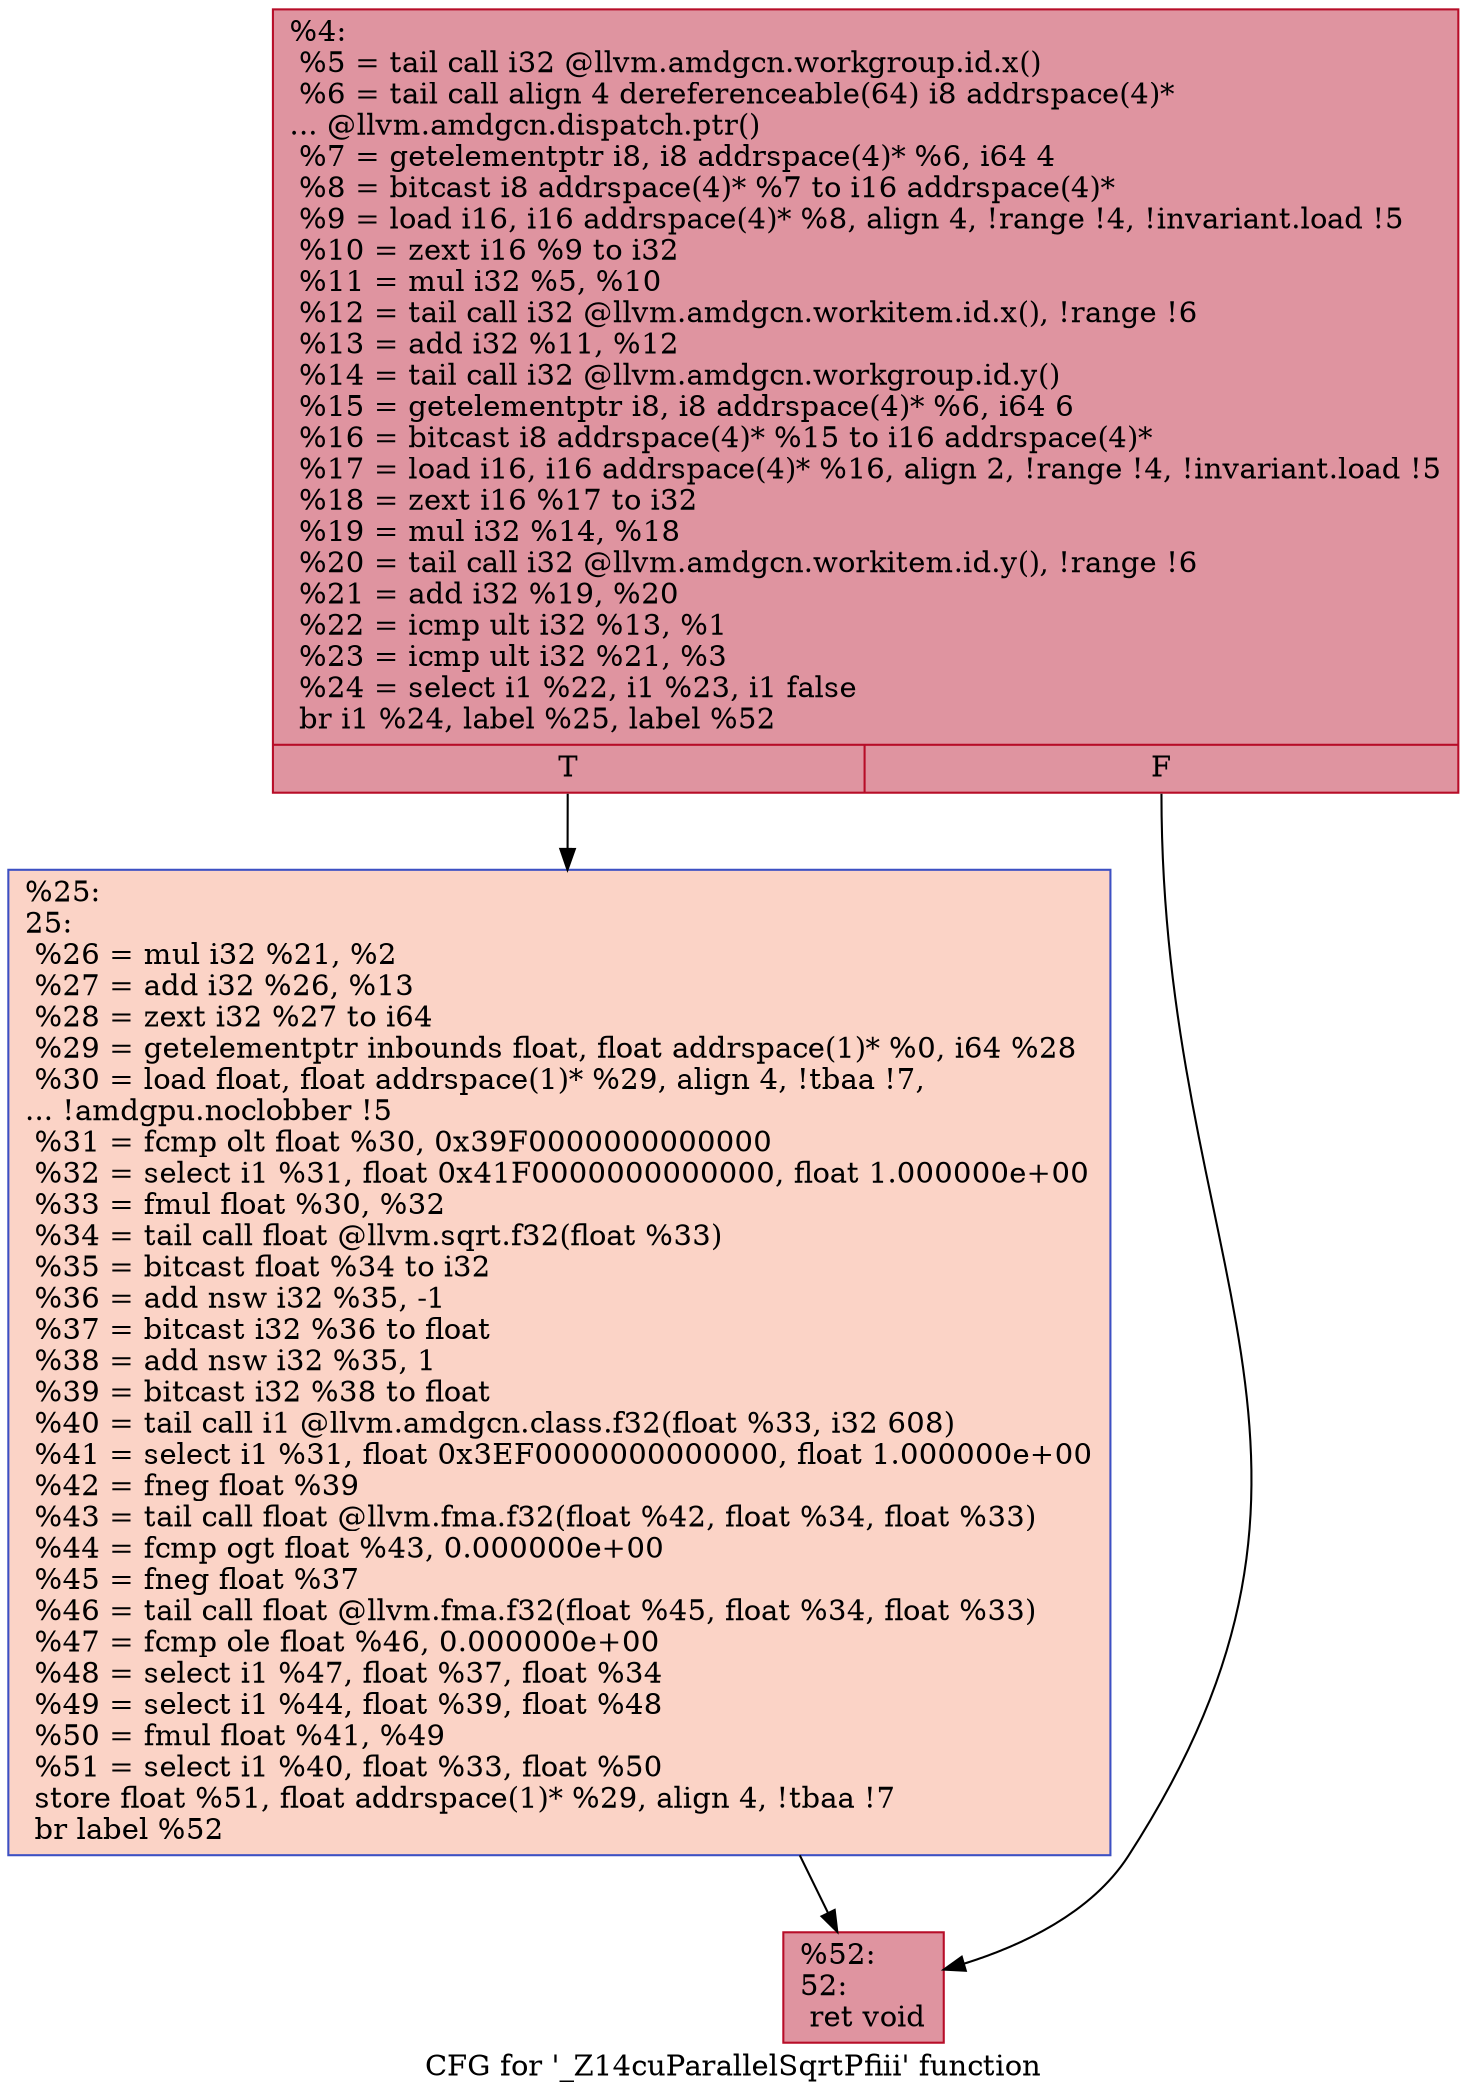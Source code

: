 digraph "CFG for '_Z14cuParallelSqrtPfiii' function" {
	label="CFG for '_Z14cuParallelSqrtPfiii' function";

	Node0x4f90830 [shape=record,color="#b70d28ff", style=filled, fillcolor="#b70d2870",label="{%4:\l  %5 = tail call i32 @llvm.amdgcn.workgroup.id.x()\l  %6 = tail call align 4 dereferenceable(64) i8 addrspace(4)*\l... @llvm.amdgcn.dispatch.ptr()\l  %7 = getelementptr i8, i8 addrspace(4)* %6, i64 4\l  %8 = bitcast i8 addrspace(4)* %7 to i16 addrspace(4)*\l  %9 = load i16, i16 addrspace(4)* %8, align 4, !range !4, !invariant.load !5\l  %10 = zext i16 %9 to i32\l  %11 = mul i32 %5, %10\l  %12 = tail call i32 @llvm.amdgcn.workitem.id.x(), !range !6\l  %13 = add i32 %11, %12\l  %14 = tail call i32 @llvm.amdgcn.workgroup.id.y()\l  %15 = getelementptr i8, i8 addrspace(4)* %6, i64 6\l  %16 = bitcast i8 addrspace(4)* %15 to i16 addrspace(4)*\l  %17 = load i16, i16 addrspace(4)* %16, align 2, !range !4, !invariant.load !5\l  %18 = zext i16 %17 to i32\l  %19 = mul i32 %14, %18\l  %20 = tail call i32 @llvm.amdgcn.workitem.id.y(), !range !6\l  %21 = add i32 %19, %20\l  %22 = icmp ult i32 %13, %1\l  %23 = icmp ult i32 %21, %3\l  %24 = select i1 %22, i1 %23, i1 false\l  br i1 %24, label %25, label %52\l|{<s0>T|<s1>F}}"];
	Node0x4f90830:s0 -> Node0x4f942a0;
	Node0x4f90830:s1 -> Node0x4f94330;
	Node0x4f942a0 [shape=record,color="#3d50c3ff", style=filled, fillcolor="#f59c7d70",label="{%25:\l25:                                               \l  %26 = mul i32 %21, %2\l  %27 = add i32 %26, %13\l  %28 = zext i32 %27 to i64\l  %29 = getelementptr inbounds float, float addrspace(1)* %0, i64 %28\l  %30 = load float, float addrspace(1)* %29, align 4, !tbaa !7,\l... !amdgpu.noclobber !5\l  %31 = fcmp olt float %30, 0x39F0000000000000\l  %32 = select i1 %31, float 0x41F0000000000000, float 1.000000e+00\l  %33 = fmul float %30, %32\l  %34 = tail call float @llvm.sqrt.f32(float %33)\l  %35 = bitcast float %34 to i32\l  %36 = add nsw i32 %35, -1\l  %37 = bitcast i32 %36 to float\l  %38 = add nsw i32 %35, 1\l  %39 = bitcast i32 %38 to float\l  %40 = tail call i1 @llvm.amdgcn.class.f32(float %33, i32 608)\l  %41 = select i1 %31, float 0x3EF0000000000000, float 1.000000e+00\l  %42 = fneg float %39\l  %43 = tail call float @llvm.fma.f32(float %42, float %34, float %33)\l  %44 = fcmp ogt float %43, 0.000000e+00\l  %45 = fneg float %37\l  %46 = tail call float @llvm.fma.f32(float %45, float %34, float %33)\l  %47 = fcmp ole float %46, 0.000000e+00\l  %48 = select i1 %47, float %37, float %34\l  %49 = select i1 %44, float %39, float %48\l  %50 = fmul float %41, %49\l  %51 = select i1 %40, float %33, float %50\l  store float %51, float addrspace(1)* %29, align 4, !tbaa !7\l  br label %52\l}"];
	Node0x4f942a0 -> Node0x4f94330;
	Node0x4f94330 [shape=record,color="#b70d28ff", style=filled, fillcolor="#b70d2870",label="{%52:\l52:                                               \l  ret void\l}"];
}
